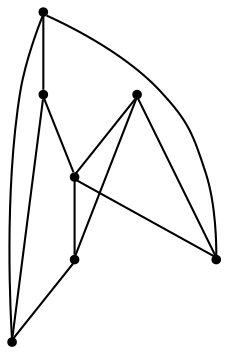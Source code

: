 graph {
  node [shape=point,comment="{\"directed\":false,\"doi\":\"10.1007/978-3-031-49275-4_8\",\"figure\":\"10 (2)\"}"]

  v0 [pos="769.363180967358,709.63320484564"]
  v1 [pos="581.3623707446463,852.684423176545"]
  v2 [pos="509.8926932775339,1159.0419071987765"]
  v3 [pos="510.2844297247618,938.7387187734859"]
  v4 [pos="438.28129312447714,849.9590569955847"]
  v5 [pos="250.42218174205317,709.63320484564"]
  v6 [pos="509.69684095102434,871.1496374856695"]

  v0 -- v1 [id="-1",pos="769.363180967358,709.63320484564 730.2913571984034,727.5410258136361 719.9813855065361,734.0420351986768 709.4213841562806,744.3602105156598 698.8571859704572,754.6825190291374 688.0429581262455,768.8179238657012 676.5077648021751,777.9943195479357 664.9726350665223,787.1748484266648 652.716476262593,791.3963045634262 638.2183806158887,797.8430736929288 623.7243546279171,804.2898428224315 606.9967218798889,812.9619249446753 581.3623707446463,852.684423176545"]
  v5 -- v0 [id="-2",pos="250.42218174205317,709.63320484564 769.363180967358,709.63320484564 769.363180967358,709.63320484564 769.363180967358,709.63320484564"]
  v2 -- v3 [id="-3",pos="509.8926932775339,1159.0419071987765 510.00206535597425,1098.170478379961 522.3623819880927,1070.120572162565 525.3920203551005,1050.8093879124349 528.4174936807491,1031.494006878172 522.1039904527773,1020.9132782023186 515.3571003639855,1008.8448531389303 508.61017848098487,996.7722312914088 501.42986973716415,983.2161098404855 510.2844297247618,938.7387187734859"]
  v4 -- v5 [id="-4",pos="438.28129312447714,849.9590569955847 391.5540438517675,820.6588906323642 386.24485609291645,810.1365354085435 382.16085817205976,800.1892667862302 378.0768920454119,790.2461313604115 375.22228079811765,780.8697525554725 367.9752678041318,773.9478565919956 360.7282866043549,767.0260242161571 349.08893545209526,762.5545414852861 334.815847421415,758.9331618919152 320.53856255516666,755.3159790826776 303.62337576913853,752.544702626807 250.42218174205317,709.63320484564"]
  v0 -- v2 [id="-5",pos="769.363180967358,709.63320484564 509.8926932775339,1159.0419071987765 509.8926932775339,1159.0419071987765 509.8926932775339,1159.0419071987765"]
  v3 -- v1 [id="-6",pos="510.2844297247618,938.7387187734859 581.3623707446463,852.684423176545 581.3623707446463,852.684423176545 581.3623707446463,852.684423176545"]
  v3 -- v4 [id="-7",pos="510.2844297247618,938.7387187734859 438.28129312447714,849.9590569955847 438.28129312447714,849.9590569955847 438.28129312447714,849.9590569955847"]
  v2 -- v5 [id="-8",pos="509.8926932775339,1159.0419071987765 250.42218174205317,709.63320484564 250.42218174205317,709.63320484564 250.42218174205317,709.63320484564"]
  v6 -- v1 [id="-9",pos="509.69684095102434,871.1496374856695 581.3623707446463,852.684423176545 581.3623707446463,852.684423176545 581.3623707446463,852.684423176545"]
  v6 -- v3 [id="-10",pos="509.69684095102434,871.1496374856695 510.2844297247618,938.7387187734859 510.2844297247618,938.7387187734859 510.2844297247618,938.7387187734859"]
  v6 -- v4 [id="-11",pos="509.69684095102434,871.1496374856695 438.28129312447714,849.9590569955847 438.28129312447714,849.9590569955847 438.28129312447714,849.9590569955847"]
}